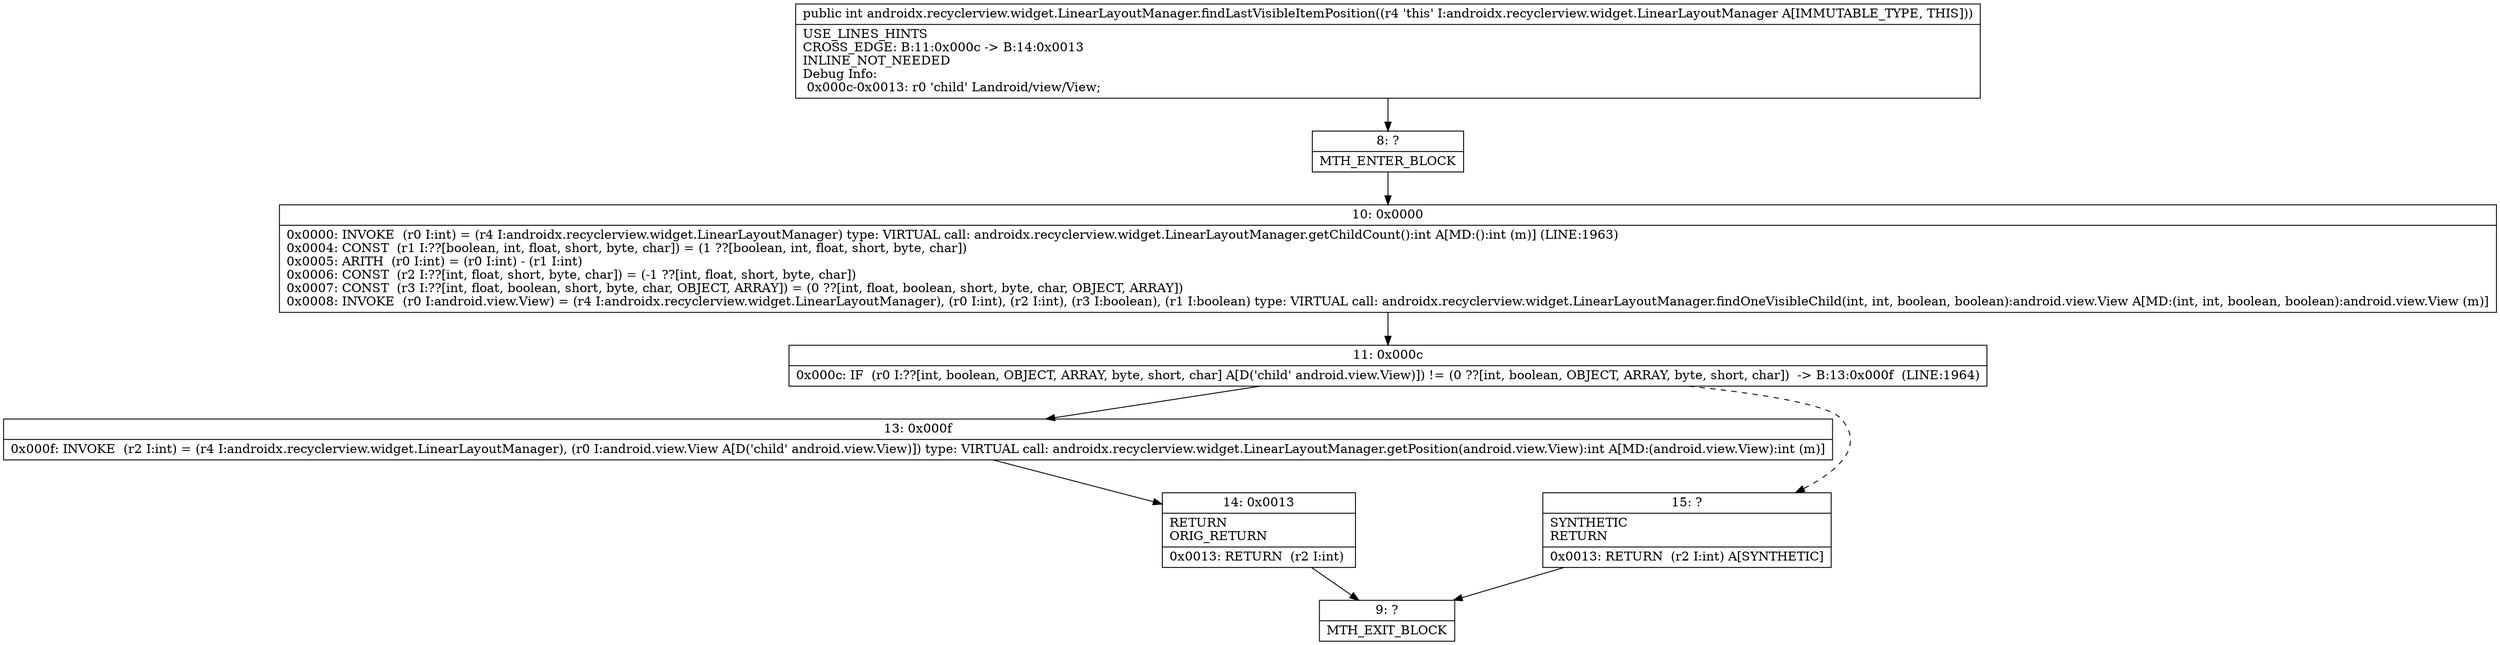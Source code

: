 digraph "CFG forandroidx.recyclerview.widget.LinearLayoutManager.findLastVisibleItemPosition()I" {
Node_8 [shape=record,label="{8\:\ ?|MTH_ENTER_BLOCK\l}"];
Node_10 [shape=record,label="{10\:\ 0x0000|0x0000: INVOKE  (r0 I:int) = (r4 I:androidx.recyclerview.widget.LinearLayoutManager) type: VIRTUAL call: androidx.recyclerview.widget.LinearLayoutManager.getChildCount():int A[MD:():int (m)] (LINE:1963)\l0x0004: CONST  (r1 I:??[boolean, int, float, short, byte, char]) = (1 ??[boolean, int, float, short, byte, char]) \l0x0005: ARITH  (r0 I:int) = (r0 I:int) \- (r1 I:int) \l0x0006: CONST  (r2 I:??[int, float, short, byte, char]) = (\-1 ??[int, float, short, byte, char]) \l0x0007: CONST  (r3 I:??[int, float, boolean, short, byte, char, OBJECT, ARRAY]) = (0 ??[int, float, boolean, short, byte, char, OBJECT, ARRAY]) \l0x0008: INVOKE  (r0 I:android.view.View) = (r4 I:androidx.recyclerview.widget.LinearLayoutManager), (r0 I:int), (r2 I:int), (r3 I:boolean), (r1 I:boolean) type: VIRTUAL call: androidx.recyclerview.widget.LinearLayoutManager.findOneVisibleChild(int, int, boolean, boolean):android.view.View A[MD:(int, int, boolean, boolean):android.view.View (m)]\l}"];
Node_11 [shape=record,label="{11\:\ 0x000c|0x000c: IF  (r0 I:??[int, boolean, OBJECT, ARRAY, byte, short, char] A[D('child' android.view.View)]) != (0 ??[int, boolean, OBJECT, ARRAY, byte, short, char])  \-\> B:13:0x000f  (LINE:1964)\l}"];
Node_13 [shape=record,label="{13\:\ 0x000f|0x000f: INVOKE  (r2 I:int) = (r4 I:androidx.recyclerview.widget.LinearLayoutManager), (r0 I:android.view.View A[D('child' android.view.View)]) type: VIRTUAL call: androidx.recyclerview.widget.LinearLayoutManager.getPosition(android.view.View):int A[MD:(android.view.View):int (m)]\l}"];
Node_14 [shape=record,label="{14\:\ 0x0013|RETURN\lORIG_RETURN\l|0x0013: RETURN  (r2 I:int) \l}"];
Node_9 [shape=record,label="{9\:\ ?|MTH_EXIT_BLOCK\l}"];
Node_15 [shape=record,label="{15\:\ ?|SYNTHETIC\lRETURN\l|0x0013: RETURN  (r2 I:int) A[SYNTHETIC]\l}"];
MethodNode[shape=record,label="{public int androidx.recyclerview.widget.LinearLayoutManager.findLastVisibleItemPosition((r4 'this' I:androidx.recyclerview.widget.LinearLayoutManager A[IMMUTABLE_TYPE, THIS]))  | USE_LINES_HINTS\lCROSS_EDGE: B:11:0x000c \-\> B:14:0x0013\lINLINE_NOT_NEEDED\lDebug Info:\l  0x000c\-0x0013: r0 'child' Landroid\/view\/View;\l}"];
MethodNode -> Node_8;Node_8 -> Node_10;
Node_10 -> Node_11;
Node_11 -> Node_13;
Node_11 -> Node_15[style=dashed];
Node_13 -> Node_14;
Node_14 -> Node_9;
Node_15 -> Node_9;
}

